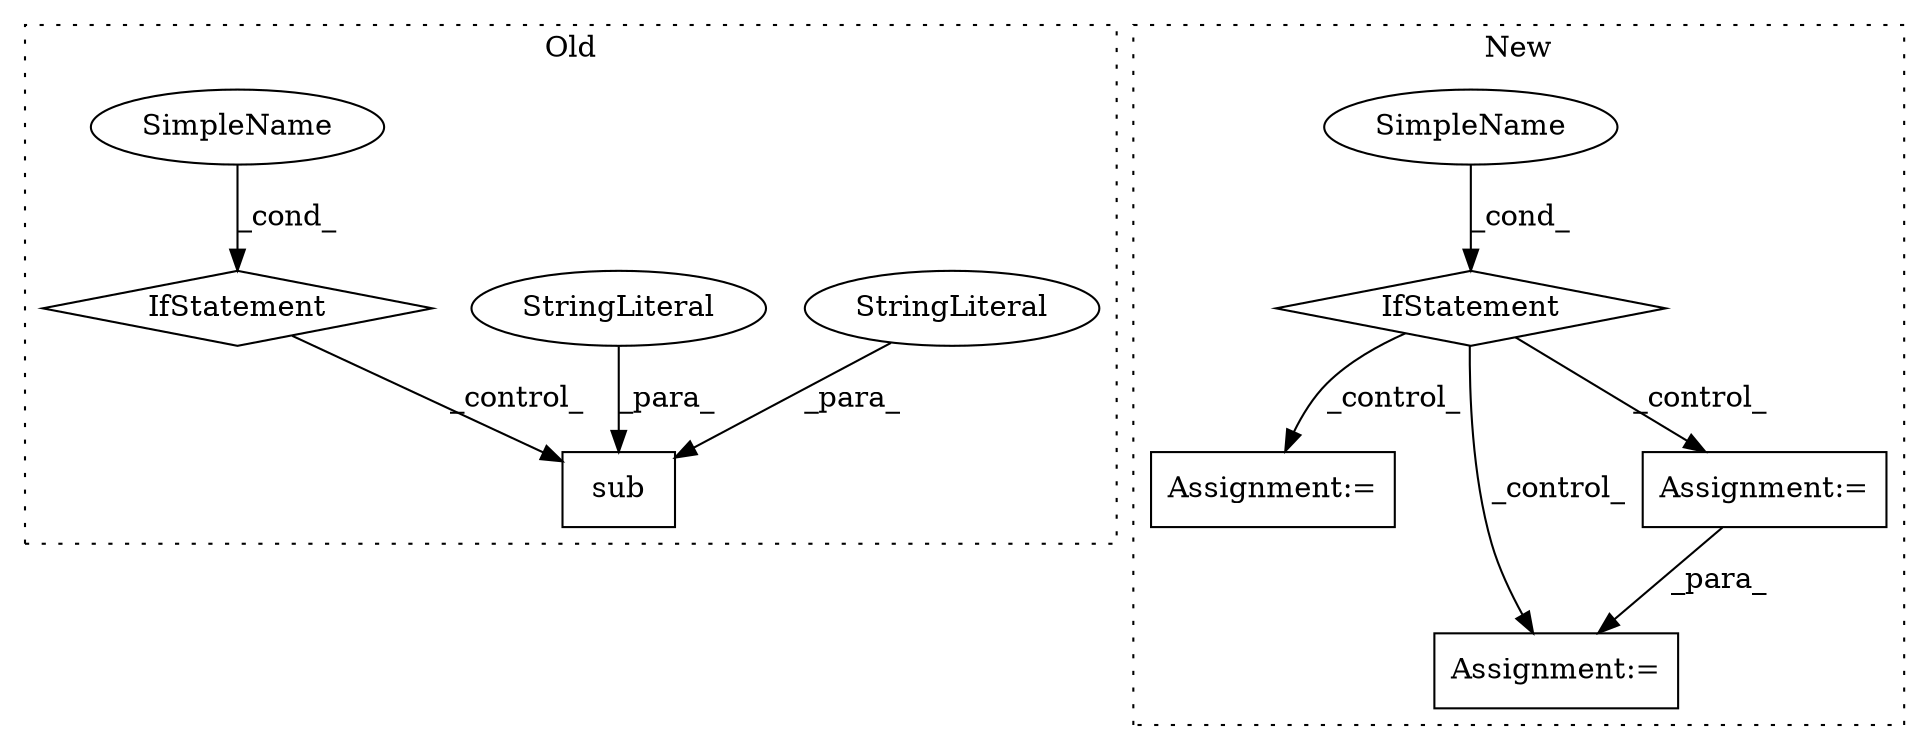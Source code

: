 digraph G {
subgraph cluster0 {
1 [label="sub" a="32" s="4486,4525" l="4,1" shape="box"];
3 [label="StringLiteral" a="45" s="4490" l="6" shape="ellipse"];
4 [label="StringLiteral" a="45" s="4497" l="3" shape="ellipse"];
7 [label="IfStatement" a="25" s="4334,4450" l="4,2" shape="diamond"];
8 [label="SimpleName" a="42" s="" l="" shape="ellipse"];
label = "Old";
style="dotted";
}
subgraph cluster1 {
2 [label="IfStatement" a="25" s="4400,4518" l="4,2" shape="diamond"];
5 [label="Assignment:=" a="7" s="4833" l="68" shape="box"];
6 [label="SimpleName" a="42" s="" l="" shape="ellipse"];
9 [label="Assignment:=" a="7" s="4541" l="18" shape="box"];
10 [label="Assignment:=" a="7" s="4641" l="69" shape="box"];
label = "New";
style="dotted";
}
2 -> 5 [label="_control_"];
2 -> 9 [label="_control_"];
2 -> 10 [label="_control_"];
3 -> 1 [label="_para_"];
4 -> 1 [label="_para_"];
6 -> 2 [label="_cond_"];
7 -> 1 [label="_control_"];
8 -> 7 [label="_cond_"];
10 -> 9 [label="_para_"];
}